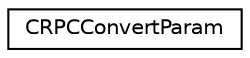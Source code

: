 digraph "Graphical Class Hierarchy"
{
  edge [fontname="Helvetica",fontsize="10",labelfontname="Helvetica",labelfontsize="10"];
  node [fontname="Helvetica",fontsize="10",shape=record];
  rankdir="LR";
  Node0 [label="CRPCConvertParam",height=0.2,width=0.4,color="black", fillcolor="white", style="filled",URL="$dc/d06/class_c_r_p_c_convert_param.html"];
}
